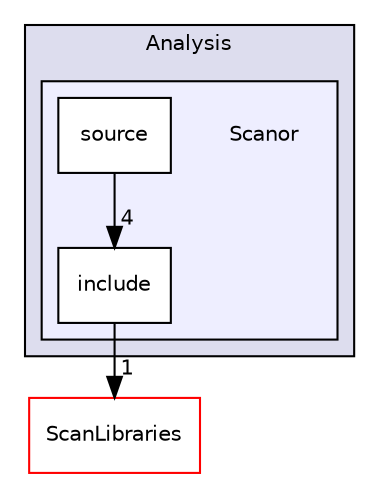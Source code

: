 digraph "Scanor" {
  compound=true
  node [ fontsize="10", fontname="Helvetica"];
  edge [ labelfontsize="10", labelfontname="Helvetica"];
  subgraph clusterdir_19b17cb436010079e3d017a29cb7858f {
    graph [ bgcolor="#ddddee", pencolor="black", label="Analysis" fontname="Helvetica", fontsize="10", URL="dir_19b17cb436010079e3d017a29cb7858f.html"]
  subgraph clusterdir_b3d746ee3f73c27582c04e786d179c55 {
    graph [ bgcolor="#eeeeff", pencolor="black", label="" URL="dir_b3d746ee3f73c27582c04e786d179c55.html"];
    dir_b3d746ee3f73c27582c04e786d179c55 [shape=plaintext label="Scanor"];
    dir_5757b9eb12a7f581780cb46c56433927 [shape=box label="include" color="black" fillcolor="white" style="filled" URL="dir_5757b9eb12a7f581780cb46c56433927.html"];
    dir_872ce5047702a80403fc33f8e4e84b88 [shape=box label="source" color="black" fillcolor="white" style="filled" URL="dir_872ce5047702a80403fc33f8e4e84b88.html"];
  }
  }
  dir_d1f3dbe10f157d97e145494b8a91d73e [shape=box label="ScanLibraries" fillcolor="white" style="filled" color="red" URL="dir_d1f3dbe10f157d97e145494b8a91d73e.html"];
  dir_872ce5047702a80403fc33f8e4e84b88->dir_5757b9eb12a7f581780cb46c56433927 [headlabel="4", labeldistance=1.5 headhref="dir_000038_000039.html"];
  dir_5757b9eb12a7f581780cb46c56433927->dir_d1f3dbe10f157d97e145494b8a91d73e [headlabel="1", labeldistance=1.5 headhref="dir_000039_000060.html"];
}
